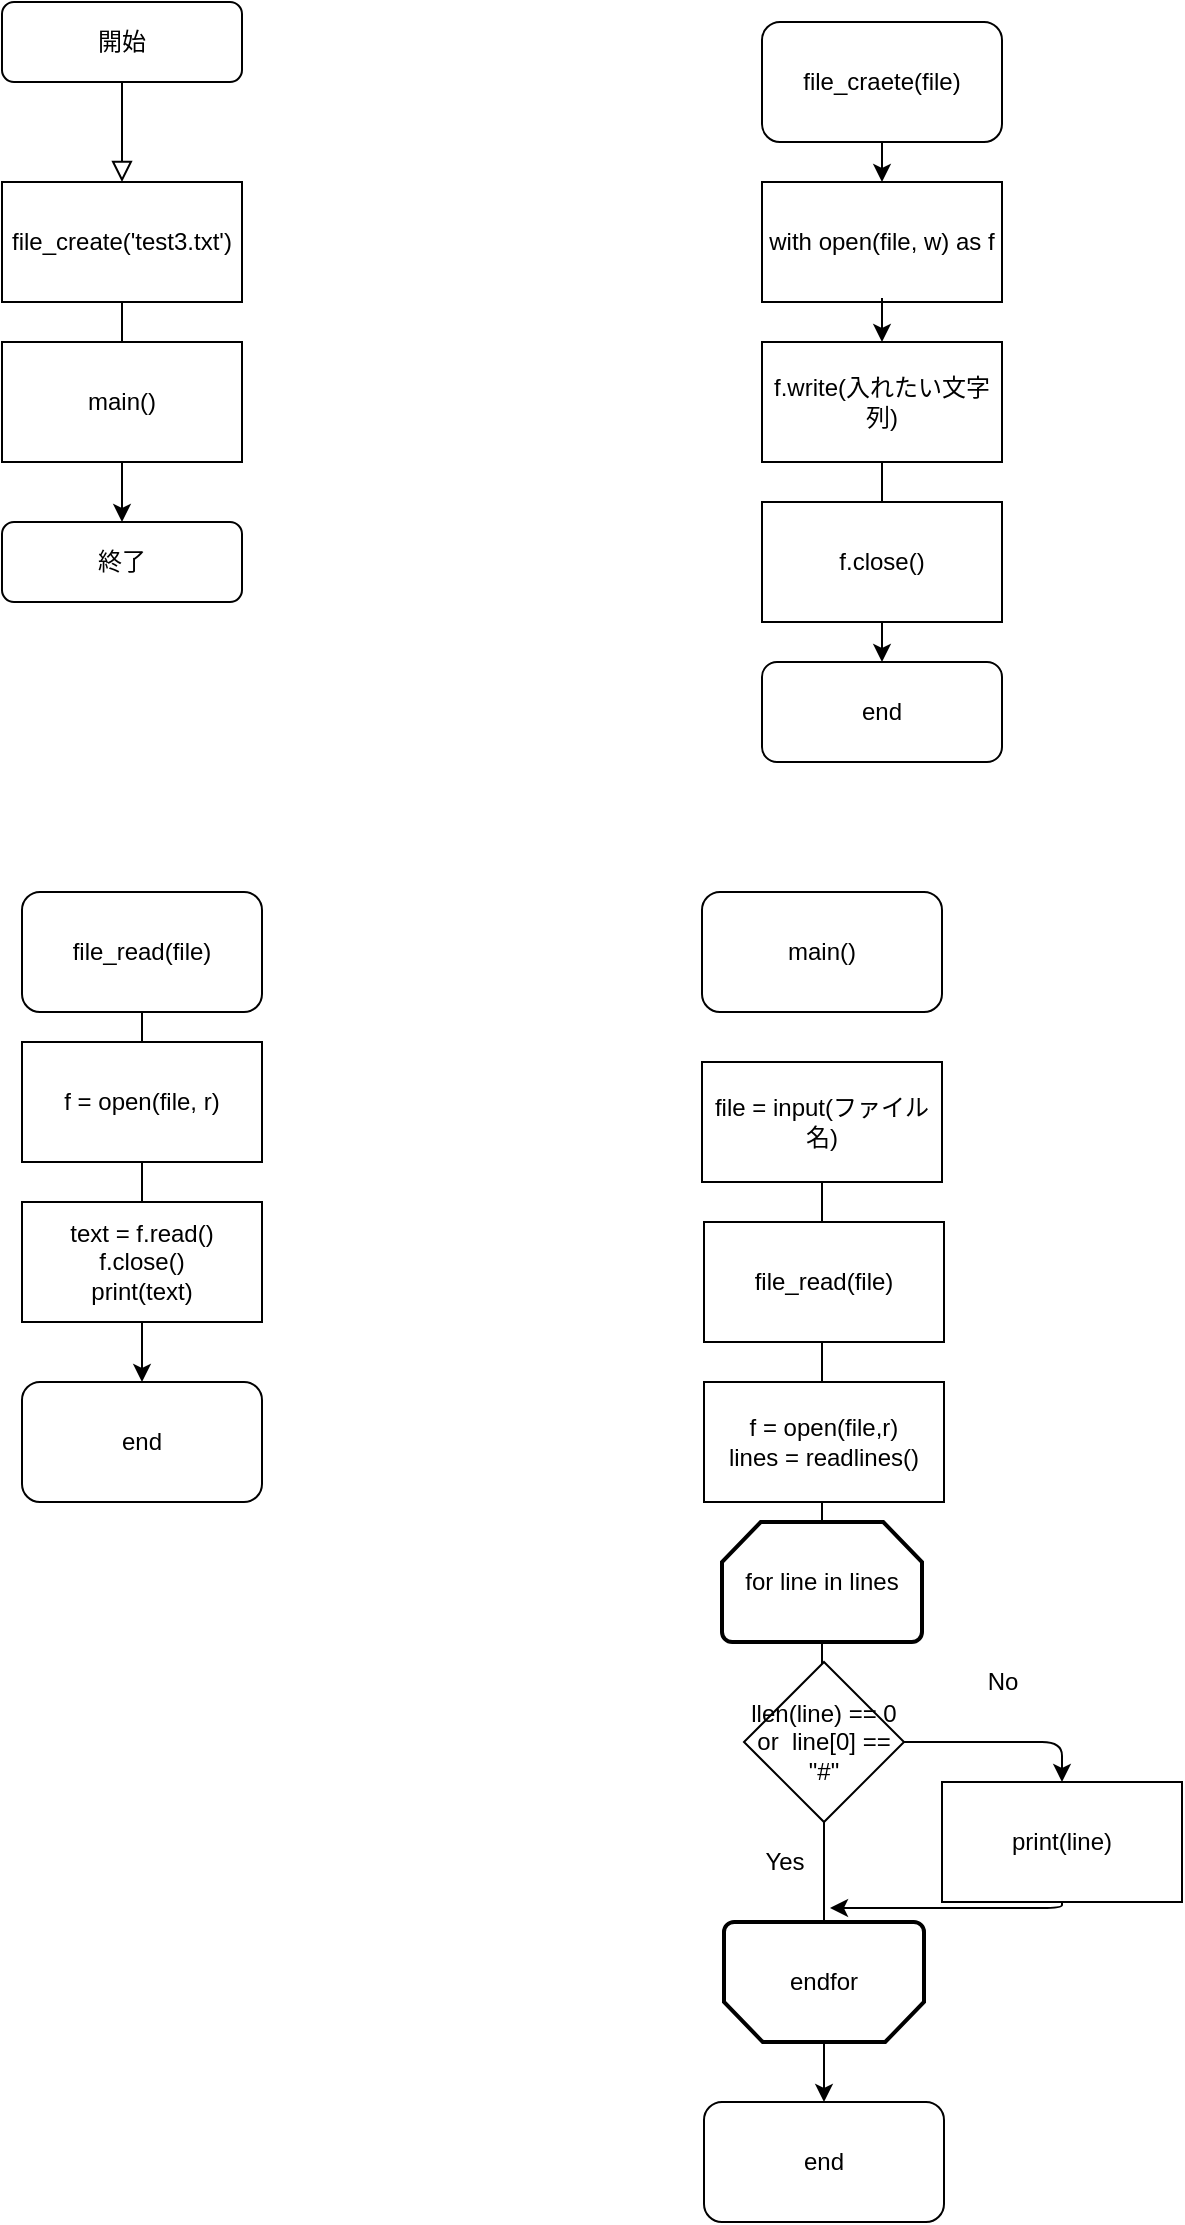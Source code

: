 <mxfile version="14.6.7" type="onedrive"><diagram id="C5RBs43oDa-KdzZeNtuy" name="Page-1"><mxGraphModel dx="462" dy="769" grid="1" gridSize="10" guides="1" tooltips="1" connect="1" arrows="1" fold="1" page="1" pageScale="1" pageWidth="827" pageHeight="1169" math="0" shadow="0"><root><mxCell id="WIyWlLk6GJQsqaUBKTNV-0"/><mxCell id="WIyWlLk6GJQsqaUBKTNV-1" parent="WIyWlLk6GJQsqaUBKTNV-0"/><mxCell id="WIyWlLk6GJQsqaUBKTNV-2" value="" style="rounded=0;html=1;jettySize=auto;orthogonalLoop=1;fontSize=11;endArrow=block;endFill=0;endSize=8;strokeWidth=1;shadow=0;labelBackgroundColor=none;edgeStyle=orthogonalEdgeStyle;" parent="WIyWlLk6GJQsqaUBKTNV-1" source="WIyWlLk6GJQsqaUBKTNV-3" edge="1"><mxGeometry relative="1" as="geometry"><mxPoint x="220" y="170" as="targetPoint"/></mxGeometry></mxCell><mxCell id="WIyWlLk6GJQsqaUBKTNV-3" value="開始" style="rounded=1;whiteSpace=wrap;html=1;fontSize=12;glass=0;strokeWidth=1;shadow=0;" parent="WIyWlLk6GJQsqaUBKTNV-1" vertex="1"><mxGeometry x="160" y="80" width="120" height="40" as="geometry"/></mxCell><mxCell id="WIyWlLk6GJQsqaUBKTNV-11" value="終了" style="rounded=1;whiteSpace=wrap;html=1;fontSize=12;glass=0;strokeWidth=1;shadow=0;" parent="WIyWlLk6GJQsqaUBKTNV-1" vertex="1"><mxGeometry x="160" y="340" width="120" height="40" as="geometry"/></mxCell><mxCell id="5SSp_EnKuP7e7705KLUx-0" value="file_craete(file)" style="rounded=1;whiteSpace=wrap;html=1;" vertex="1" parent="WIyWlLk6GJQsqaUBKTNV-1"><mxGeometry x="540" y="90" width="120" height="60" as="geometry"/></mxCell><mxCell id="5SSp_EnKuP7e7705KLUx-1" value="end" style="rounded=1;whiteSpace=wrap;html=1;" vertex="1" parent="WIyWlLk6GJQsqaUBKTNV-1"><mxGeometry x="540" y="410" width="120" height="50" as="geometry"/></mxCell><mxCell id="5SSp_EnKuP7e7705KLUx-2" value="with open(file, w) as f" style="rounded=0;whiteSpace=wrap;html=1;" vertex="1" parent="WIyWlLk6GJQsqaUBKTNV-1"><mxGeometry x="540" y="170" width="120" height="60" as="geometry"/></mxCell><mxCell id="5SSp_EnKuP7e7705KLUx-4" value="" style="edgeStyle=orthogonalEdgeStyle;rounded=0;orthogonalLoop=1;jettySize=auto;html=1;" edge="1" parent="WIyWlLk6GJQsqaUBKTNV-1" source="5SSp_EnKuP7e7705KLUx-3" target="5SSp_EnKuP7e7705KLUx-1"><mxGeometry relative="1" as="geometry"/></mxCell><mxCell id="5SSp_EnKuP7e7705KLUx-3" value="f.write(入れたい文字列)" style="rounded=0;whiteSpace=wrap;html=1;" vertex="1" parent="WIyWlLk6GJQsqaUBKTNV-1"><mxGeometry x="540" y="250" width="120" height="60" as="geometry"/></mxCell><mxCell id="5SSp_EnKuP7e7705KLUx-5" value="f.close()" style="rounded=0;whiteSpace=wrap;html=1;" vertex="1" parent="WIyWlLk6GJQsqaUBKTNV-1"><mxGeometry x="540" y="330" width="120" height="60" as="geometry"/></mxCell><mxCell id="5SSp_EnKuP7e7705KLUx-6" value="" style="endArrow=classic;html=1;exitX=0.5;exitY=1;exitDx=0;exitDy=0;" edge="1" parent="WIyWlLk6GJQsqaUBKTNV-1" source="5SSp_EnKuP7e7705KLUx-0"><mxGeometry width="50" height="50" relative="1" as="geometry"><mxPoint x="480" y="180" as="sourcePoint"/><mxPoint x="600" y="170" as="targetPoint"/></mxGeometry></mxCell><mxCell id="5SSp_EnKuP7e7705KLUx-7" value="" style="endArrow=classic;html=1;entryX=0.5;entryY=0;entryDx=0;entryDy=0;" edge="1" parent="WIyWlLk6GJQsqaUBKTNV-1" target="5SSp_EnKuP7e7705KLUx-3"><mxGeometry width="50" height="50" relative="1" as="geometry"><mxPoint x="600" y="228" as="sourcePoint"/><mxPoint x="540" y="180" as="targetPoint"/></mxGeometry></mxCell><mxCell id="5SSp_EnKuP7e7705KLUx-8" value="file_read(file)" style="rounded=1;whiteSpace=wrap;html=1;" vertex="1" parent="WIyWlLk6GJQsqaUBKTNV-1"><mxGeometry x="170" y="525" width="120" height="60" as="geometry"/></mxCell><mxCell id="5SSp_EnKuP7e7705KLUx-9" value="end" style="rounded=1;whiteSpace=wrap;html=1;" vertex="1" parent="WIyWlLk6GJQsqaUBKTNV-1"><mxGeometry x="170" y="770" width="120" height="60" as="geometry"/></mxCell><mxCell id="5SSp_EnKuP7e7705KLUx-12" value="" style="endArrow=classic;html=1;exitX=0.5;exitY=1;exitDx=0;exitDy=0;" edge="1" parent="WIyWlLk6GJQsqaUBKTNV-1" source="5SSp_EnKuP7e7705KLUx-8" target="5SSp_EnKuP7e7705KLUx-9"><mxGeometry width="50" height="50" relative="1" as="geometry"><mxPoint x="110" y="680" as="sourcePoint"/><mxPoint x="160" y="630" as="targetPoint"/></mxGeometry></mxCell><mxCell id="5SSp_EnKuP7e7705KLUx-10" value="f = open(file, r)" style="rounded=0;whiteSpace=wrap;html=1;" vertex="1" parent="WIyWlLk6GJQsqaUBKTNV-1"><mxGeometry x="170" y="600" width="120" height="60" as="geometry"/></mxCell><mxCell id="5SSp_EnKuP7e7705KLUx-11" value="text = f.read()&lt;br&gt;f.close()&lt;br&gt;print(text)" style="rounded=0;whiteSpace=wrap;html=1;" vertex="1" parent="WIyWlLk6GJQsqaUBKTNV-1"><mxGeometry x="170" y="680" width="120" height="60" as="geometry"/></mxCell><mxCell id="5SSp_EnKuP7e7705KLUx-13" value="main()" style="rounded=1;whiteSpace=wrap;html=1;" vertex="1" parent="WIyWlLk6GJQsqaUBKTNV-1"><mxGeometry x="510" y="525" width="120" height="60" as="geometry"/></mxCell><mxCell id="5SSp_EnKuP7e7705KLUx-14" value="end" style="rounded=1;whiteSpace=wrap;html=1;" vertex="1" parent="WIyWlLk6GJQsqaUBKTNV-1"><mxGeometry x="511" y="1130" width="120" height="60" as="geometry"/></mxCell><mxCell id="5SSp_EnKuP7e7705KLUx-16" value="" style="edgeStyle=orthogonalEdgeStyle;rounded=0;orthogonalLoop=1;jettySize=auto;html=1;startArrow=none;" edge="1" parent="WIyWlLk6GJQsqaUBKTNV-1" source="5SSp_EnKuP7e7705KLUx-20" target="5SSp_EnKuP7e7705KLUx-14"><mxGeometry relative="1" as="geometry"/></mxCell><mxCell id="5SSp_EnKuP7e7705KLUx-15" value="file = input(ファイル名)" style="rounded=0;whiteSpace=wrap;html=1;" vertex="1" parent="WIyWlLk6GJQsqaUBKTNV-1"><mxGeometry x="510" y="610" width="120" height="60" as="geometry"/></mxCell><mxCell id="5SSp_EnKuP7e7705KLUx-19" value="for line in lines" style="strokeWidth=2;html=1;shape=mxgraph.flowchart.loop_limit;whiteSpace=wrap;" vertex="1" parent="WIyWlLk6GJQsqaUBKTNV-1"><mxGeometry x="520" y="840" width="100" height="60" as="geometry"/></mxCell><mxCell id="5SSp_EnKuP7e7705KLUx-21" value="" style="edgeStyle=orthogonalEdgeStyle;rounded=0;orthogonalLoop=1;jettySize=auto;html=1;endArrow=none;" edge="1" parent="WIyWlLk6GJQsqaUBKTNV-1" source="5SSp_EnKuP7e7705KLUx-15" target="5SSp_EnKuP7e7705KLUx-19"><mxGeometry relative="1" as="geometry"><mxPoint x="570" y="670" as="sourcePoint"/><mxPoint x="570" y="960" as="targetPoint"/></mxGeometry></mxCell><mxCell id="5SSp_EnKuP7e7705KLUx-20" value="endfor" style="strokeWidth=2;html=1;shape=mxgraph.flowchart.loop_limit;whiteSpace=wrap;direction=west;" vertex="1" parent="WIyWlLk6GJQsqaUBKTNV-1"><mxGeometry x="521" y="1040" width="100" height="60" as="geometry"/></mxCell><mxCell id="5SSp_EnKuP7e7705KLUx-24" value="" style="edgeStyle=orthogonalEdgeStyle;rounded=0;orthogonalLoop=1;jettySize=auto;html=1;startArrow=none;endArrow=none;" edge="1" parent="WIyWlLk6GJQsqaUBKTNV-1" source="5SSp_EnKuP7e7705KLUx-19" target="5SSp_EnKuP7e7705KLUx-20"><mxGeometry relative="1" as="geometry"><mxPoint x="570" y="900" as="sourcePoint"/><mxPoint x="570" y="1070" as="targetPoint"/></mxGeometry></mxCell><mxCell id="5SSp_EnKuP7e7705KLUx-23" value="llen(line) == 0 or&amp;nbsp; line[0] == &quot;#&quot;" style="rhombus;whiteSpace=wrap;html=1;" vertex="1" parent="WIyWlLk6GJQsqaUBKTNV-1"><mxGeometry x="531" y="910" width="80" height="80" as="geometry"/></mxCell><mxCell id="5SSp_EnKuP7e7705KLUx-25" value="print(line)" style="rounded=0;whiteSpace=wrap;html=1;" vertex="1" parent="WIyWlLk6GJQsqaUBKTNV-1"><mxGeometry x="630" y="970" width="120" height="60" as="geometry"/></mxCell><mxCell id="5SSp_EnKuP7e7705KLUx-27" value="No" style="text;html=1;align=center;verticalAlign=middle;resizable=0;points=[];autosize=1;strokeColor=none;" vertex="1" parent="WIyWlLk6GJQsqaUBKTNV-1"><mxGeometry x="645" y="910" width="30" height="20" as="geometry"/></mxCell><mxCell id="5SSp_EnKuP7e7705KLUx-28" value="Yes" style="text;html=1;align=center;verticalAlign=middle;resizable=0;points=[];autosize=1;strokeColor=none;" vertex="1" parent="WIyWlLk6GJQsqaUBKTNV-1"><mxGeometry x="531" y="1000" width="40" height="20" as="geometry"/></mxCell><mxCell id="5SSp_EnKuP7e7705KLUx-29" value="" style="endArrow=classic;html=1;entryX=0.5;entryY=0;entryDx=0;entryDy=0;" edge="1" parent="WIyWlLk6GJQsqaUBKTNV-1" target="5SSp_EnKuP7e7705KLUx-25"><mxGeometry width="50" height="50" relative="1" as="geometry"><mxPoint x="611" y="950" as="sourcePoint"/><mxPoint x="680" y="910" as="targetPoint"/><Array as="points"><mxPoint x="690" y="950"/></Array></mxGeometry></mxCell><mxCell id="5SSp_EnKuP7e7705KLUx-30" value="" style="endArrow=classic;html=1;exitX=0.5;exitY=1;exitDx=0;exitDy=0;entryX=0.47;entryY=1.117;entryDx=0;entryDy=0;entryPerimeter=0;" edge="1" parent="WIyWlLk6GJQsqaUBKTNV-1" source="5SSp_EnKuP7e7705KLUx-25" target="5SSp_EnKuP7e7705KLUx-20"><mxGeometry width="50" height="50" relative="1" as="geometry"><mxPoint x="510" y="810" as="sourcePoint"/><mxPoint x="560" y="760" as="targetPoint"/><Array as="points"><mxPoint x="690" y="1033"/></Array></mxGeometry></mxCell><mxCell id="5SSp_EnKuP7e7705KLUx-18" value="f = open(file,r)&lt;br&gt;lines = readlines()" style="rounded=0;whiteSpace=wrap;html=1;" vertex="1" parent="WIyWlLk6GJQsqaUBKTNV-1"><mxGeometry x="511" y="770" width="120" height="60" as="geometry"/></mxCell><mxCell id="5SSp_EnKuP7e7705KLUx-17" value="file_read(file)" style="rounded=0;whiteSpace=wrap;html=1;" vertex="1" parent="WIyWlLk6GJQsqaUBKTNV-1"><mxGeometry x="511" y="690" width="120" height="60" as="geometry"/></mxCell><mxCell id="5SSp_EnKuP7e7705KLUx-31" value="file_create('test3.txt')" style="rounded=0;whiteSpace=wrap;html=1;" vertex="1" parent="WIyWlLk6GJQsqaUBKTNV-1"><mxGeometry x="160" y="170" width="120" height="60" as="geometry"/></mxCell><mxCell id="5SSp_EnKuP7e7705KLUx-33" value="" style="endArrow=classic;html=1;exitX=0.5;exitY=1;exitDx=0;exitDy=0;entryX=0.5;entryY=0;entryDx=0;entryDy=0;" edge="1" parent="WIyWlLk6GJQsqaUBKTNV-1" source="5SSp_EnKuP7e7705KLUx-31" target="WIyWlLk6GJQsqaUBKTNV-11"><mxGeometry width="50" height="50" relative="1" as="geometry"><mxPoint x="20" y="320" as="sourcePoint"/><mxPoint x="70" y="270" as="targetPoint"/></mxGeometry></mxCell><mxCell id="5SSp_EnKuP7e7705KLUx-32" value="main()" style="rounded=0;whiteSpace=wrap;html=1;" vertex="1" parent="WIyWlLk6GJQsqaUBKTNV-1"><mxGeometry x="160" y="250" width="120" height="60" as="geometry"/></mxCell></root></mxGraphModel></diagram></mxfile>
